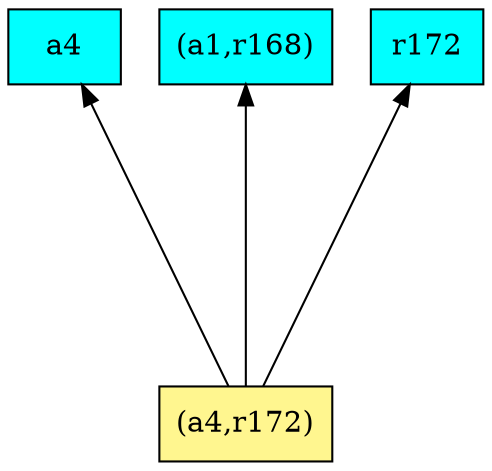 digraph G {
rankdir=BT;ranksep="2.0";
"a4" [shape=record,fillcolor=cyan,style=filled,label="{a4}"];
"(a1,r168)" [shape=record,fillcolor=cyan,style=filled,label="{(a1,r168)}"];
"r172" [shape=record,fillcolor=cyan,style=filled,label="{r172}"];
"(a4,r172)" [shape=record,fillcolor=khaki1,style=filled,label="{(a4,r172)}"];
"(a4,r172)" -> "a4"
"(a4,r172)" -> "(a1,r168)"
"(a4,r172)" -> "r172"
}